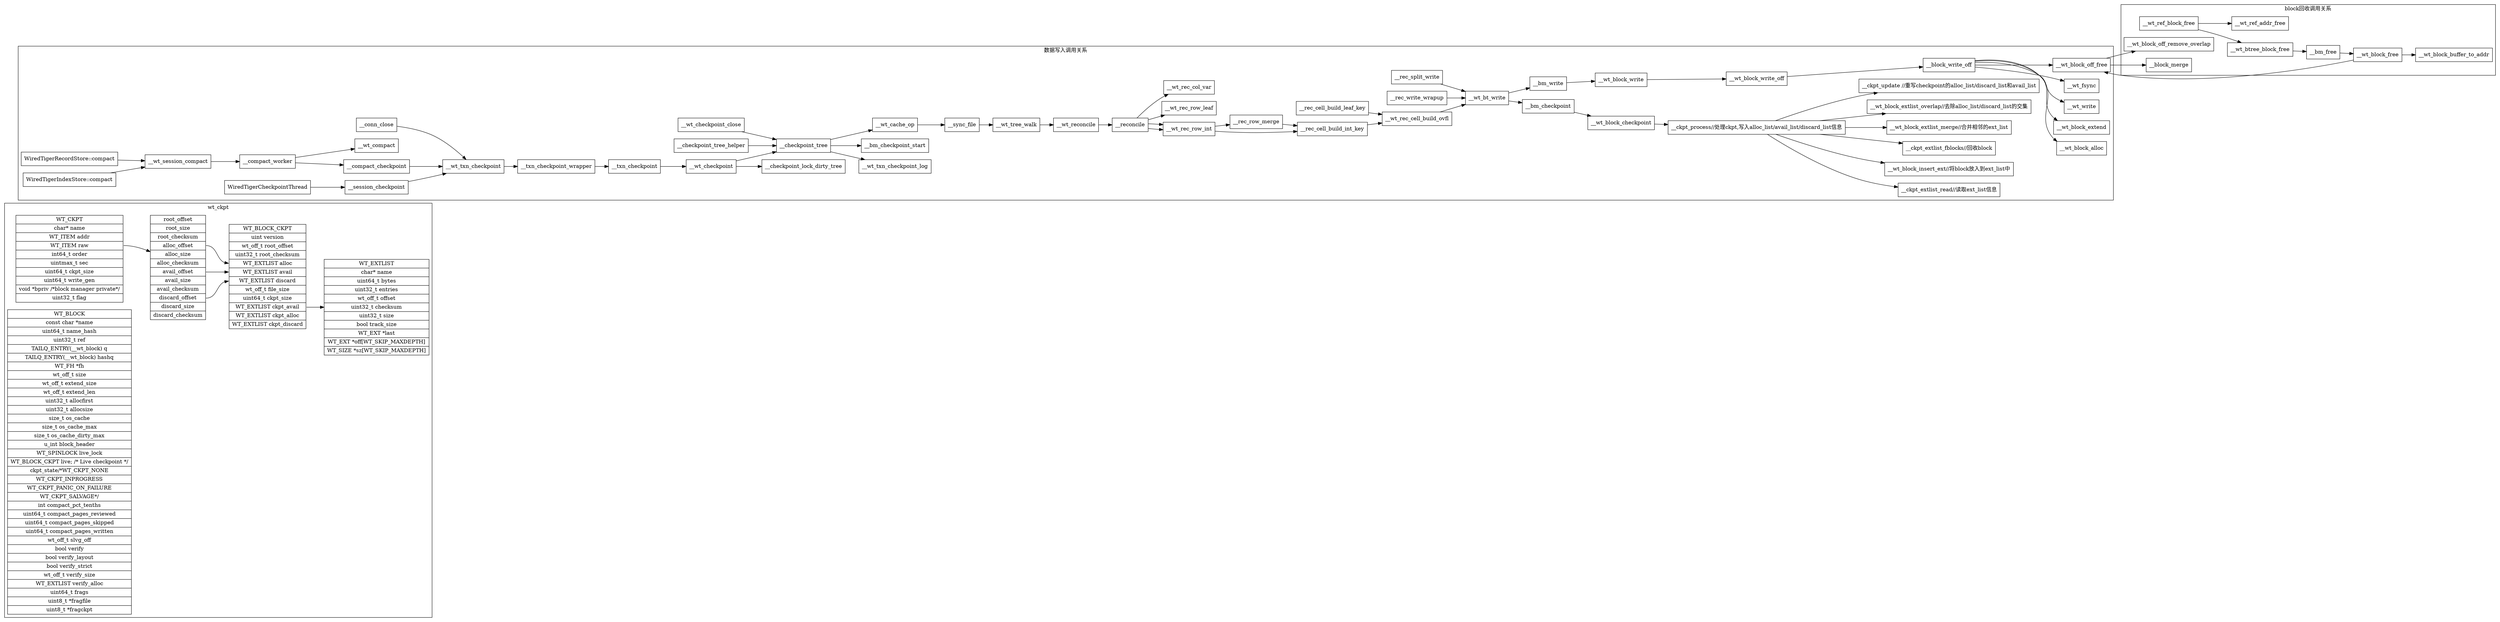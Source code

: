 digraph {
    rankdir=LR
    node[shape=record]
    subgraph cluster_wt_ckpt {
        label="wt_ckpt"
        wt_ckpt[label="WT_CKPT|char* name|
        WT_ITEM addr|
        <raw>WT_ITEM raw|
        int64_t order|
        uintmax_t sec|
        uint64_t ckpt_size|
        uint64_t write_gen|
        void *bpriv /*block manager private*/|
        uint32_t flag"]

        ckpt_layout[label="root_offset|root_size|root_checksum|
        <alloc> alloc_offset|alloc_size|alloc_checksum|
        <avail> avail_offset|avail_size|avail_checksum|
        <discard> discard_offset|discard_size|discard_checksum"]

        wt_block_ckpt[label="WT_BLOCK_CKPT|uint version|
        wt_off_t root_offset|
        uint32_t root_checksum|
        <alloc> WT_EXTLIST alloc|
        <avail> WT_EXTLIST avail|
        <discard> WT_EXTLIST discard|
        wt_off_t file_size|
        uint64_t ckpt_size|
        <avail_extlist> WT_EXTLIST ckpt_avail|
        <alloc_extlist> WT_EXTLIST ckpt_alloc|
        <discard_extlist> WT_EXTLIST ckpt_discard"]
        
        wt_block[label="
            WT_BLOCK|
            const char *name|
            uint64_t name_hash|
            uint32_t ref|
            TAILQ_ENTRY(__wt_block) q|
            TAILQ_ENTRY(__wt_block) hashq|
            WT_FH *fh|
            wt_off_t size|
            wt_off_t extend_size|
            wt_off_t extend_len|
            uint32_t allocfirst|
            uint32_t allocsize|
            size_t os_cache|
            size_t os_cache_max|
            size_t os_cache_dirty_max|
            u_int block_header|
            WT_SPINLOCK live_lock|
            WT_BLOCK_CKPT live; /* Live checkpoint */|
            ckpt_state/*WT_CKPT_NONE|WT_CKPT_INPROGRESS|WT_CKPT_PANIC_ON_FAILURE|WT_CKPT_SALVAGE*/|
            int compact_pct_tenths|
            uint64_t compact_pages_reviewed|
            uint64_t compact_pages_skipped|
            uint64_t compact_pages_written|
            wt_off_t slvg_off|
            bool verify|
            bool verify_layout|
            bool verify_strict| 
            wt_off_t verify_size|
            WT_EXTLIST verify_alloc|
            uint64_t frags|
            uint8_t *fragfile|
            uint8_t *fragckpt "]

        wt_extlist[label="WT_EXTLIST|char* name|
            uint64_t bytes |
            uint32_t entries |
            wt_off_t offset |
            uint32_t checksum |
            uint32_t size |
            bool track_size |
            WT_EXT *last |
            WT_EXT *off[WT_SKIP_MAXDEPTH] | 
            WT_SIZE *sz[WT_SKIP_MAXDEPTH]
        "]

        wt_ckpt:raw -> ckpt_layout
        ckpt_layout:avail -> wt_block_ckpt:avail
        ckpt_layout:alloc -> wt_block_ckpt:alloc
        ckpt_layout:discard -> wt_block_ckpt:discard
        wt_block_ckpt:avail_extlist -> wt_extlist  
    }

    subgraph cluster_checkpoint_call {
        label="数据写入调用关系"
        //node[shape=circle]

        __wt_block_checkpoint[label="__wt_block_checkpoint"]
        __ckpt_process[label="__ckpt_process//处理ckpt,写入alloc_list/avail_list/discard_list信息"]
        __ckpt_extlist_read[label="__ckpt_extlist_read//读取ext_list信息"]
        __wt_block_insert_ext[label="__wt_block_insert_ext//将block放入到ext_list中"]
        __ckpt_extlist_fblocks[label="__ckpt_extlist_fblocks//回收block"]
        __wt_block_extlist_merge[label="__wt_block_extlist_merge//合并相邻的ext_list"]
        __wt_block_extlist_overlap[label="__wt_block_extlist_overlap//去除alloc_list/discard_list的交集"]
        __ckpt_update[label="__ckpt_update //重写checkpoint的alloc_list/discard_list和avail_list"]
        __bm_checkpoint[label="__bm_checkpoint"]
        __bm_write[label="__bm_write"]
        __wt_bt_write[label="__wt_bt_write"]
        __wt_block_write[label="__wt_block_write"]
        __wt_block_write_off[label="__wt_block_write_off"]
        __block_write_off[label="__block_write_off"]
        __wt_block_alloc[label="__wt_block_alloc"]
        __wt_block_extend[label="__wt_block_extend"]
        __wt_write[label="__wt_write"]
        __wt_fsync[label="__wt_fsync"]
        __wt_block_off_free[label="__wt_block_off_free/*写失败后回收block*/"]
        __rec_split_write[label="__rec_split_write"]
        __rec_write_wrapup[label="__rec_write_wrapup"]
        __wt_rec_cell_build_ovfl[label="__wt_rec_cell_build_ovfl"]
        __rec_cell_build_leaf_key[label="__rec_cell_build_leaf_key"]
        __rec_cell_build_int_key[label="__rec_cell_build_int_key"]
        __wt_rec_row_int[label="__wt_rec_row_int"]
        __rec_row_merge[label="__rec_row_merge"]
        __reconcile[label="__reconcile"]
        __wt_checkpoint_close[label="__wt_checkpoint_close"]
        __checkpoint_lock_dirty_tree[label="__checkpoint_lock_dirty_tree"]
        __checkpoint_tree_helper[label="__checkpoint_tree_helper"]
        __txn_checkpoint[label="__txn_checkpoint"]
        __txn_checkpoint_wrapper[label="__txn_checkpoint_wrapper"]
        __wt_txn_checkpoint[label="__wt_txn_checkpoint"]
        __compact_checkpoint[label="__compact_checkpoint"]
        __session_checkpoint[label="__session_checkpoint"]
        __conn_close[label="__conn_close"]
        __compact_worker[label="__compact_worker"]
        __wt_session_compact[label="__wt_session_compact"]
        WiredTigerRecordStore[label="WiredTigerRecordStore::compact"]
        WiredTigerIndexStore[label="WiredTigerIndexStore::compact"]
        __wt_compact[label="__wt_compact"]

        __bm_checkpoint -> __wt_block_checkpoint
        __wt_block_checkpoint -> __ckpt_process
        __ckpt_process -> __ckpt_extlist_read
        __ckpt_process -> __wt_block_insert_ext
        __ckpt_process -> __wt_block_extlist_merge
        __ckpt_process -> __ckpt_extlist_fblocks 
        __ckpt_process -> __wt_block_extlist_overlap
        __ckpt_process -> __ckpt_update 
        __wt_bt_write -> __bm_checkpoint
        __wt_bt_write -> __bm_write
        __bm_write -> __wt_block_write
        __wt_block_write -> __wt_block_write_off
        __wt_block_write_off -> __block_write_off
        __block_write_off -> __wt_block_alloc
        __block_write_off -> __wt_block_extend 
        __block_write_off -> __wt_write
        __block_write_off -> __wt_fsync
        __block_write_off -> __wt_block_off_free 
        __rec_split_write -> __wt_bt_write
        __rec_write_wrapup -> __wt_bt_write
        __wt_rec_cell_build_ovfl -> __wt_bt_write
        __rec_cell_build_leaf_key -> __wt_rec_cell_build_ovfl
        __rec_cell_build_int_key -> __wt_rec_cell_build_ovfl
        __rec_row_merge -> __rec_cell_build_int_key
        __wt_rec_row_int -> __rec_cell_build_int_key 
        __wt_rec_row_int -> __rec_row_merge
        __reconcile -> __wt_rec_row_int
        __wt_checkpoint_close -> __checkpoint_tree
        __wt_checkpoint -> __checkpoint_tree
        __wt_checkpoint -> __checkpoint_lock_dirty_tree
        __checkpoint_tree_helper -> __checkpoint_tree
        __txn_checkpoint -> __wt_checkpoint
        __txn_checkpoint_wrapper -> __txn_checkpoint
        __wt_txn_checkpoint -> __txn_checkpoint_wrapper
        __compact_checkpoint -> __wt_txn_checkpoint
        __session_checkpoint -> __wt_txn_checkpoint
        __conn_close -> __wt_txn_checkpoint
        WiredTigerCheckpointThread -> __session_checkpoint 
        __compact_worker -> __compact_checkpoint
        __compact_worker -> __wt_compact
        __wt_session_compact -> __compact_worker
        WiredTigerRecordStore -> __wt_session_compact
        WiredTigerIndexStore -> __wt_session_compact
        
        __checkpoint_tree[label="__checkpoint_tree"]
        __wt_txn_checkpoint_log[label="__wt_txn_checkpoint_log"]
        __bm_checkpoint_start[label="__bm_checkpoint_start"]
        __wt_cache_op[label="__wt_cache_op"]
        __sync_file[label="__sync_file"]
        __wt_tree_walk[label="__wt_tree_walk"]
        __wt_reconcile[label="__wt_reconcile"]
        __reconcile[label="__reconcile"]
        __wt_rec_row_int[label="__wt_rec_row_int"]
        __wt_rec_row_leaf[label="__wt_rec_row_leaf"]
        __wt_rec_col_var[label="__wt_rec_col_var"]

        __checkpoint_tree -> __wt_txn_checkpoint_log
        __checkpoint_tree -> __bm_checkpoint_start
        __checkpoint_tree -> __wt_cache_op
        __wt_cache_op -> __sync_file
        __sync_file -> __wt_tree_walk 
        __wt_tree_walk -> __wt_reconcile 
        __wt_reconcile -> __reconcile
        __reconcile -> __wt_rec_row_int
        __reconcile -> __wt_rec_row_leaf
        __reconcile -> __wt_rec_col_var

    }
    subgraph cluster_block_free {
        label="block回收调用关系"
        __wt_ref_block_free[label="__wt_ref_block_free"]
        __wt_btree_block_free[label="__wt_btree_block_free"]
        __wt_ref_addr_free[label="__wt_ref_addr_free"]
        __bm_free[label="__bm_free"]
        __wt_block_free[label="__wt_block_free"]
        __wt_block_buffer_to_addr[label="__wt_block_buffer_to_addr"]
        __wt_block_off_free[label="__wt_block_off_free"]
        __wt_block_off_remove_overlap[label="__wt_block_off_remove_overlap"]

        __block_merge[label="__block_merge"]
        __wt_ref_block_free -> __wt_btree_block_free
        __wt_ref_block_free -> __wt_ref_addr_free
        __wt_btree_block_free -> __bm_free
        __bm_free -> __wt_block_free
        __wt_block_free -> __wt_block_buffer_to_addr
        __wt_block_free -> __wt_block_off_free
        __wt_block_off_free -> __wt_block_off_remove_overlap
        __wt_block_off_free -> __block_merge
    }
}

